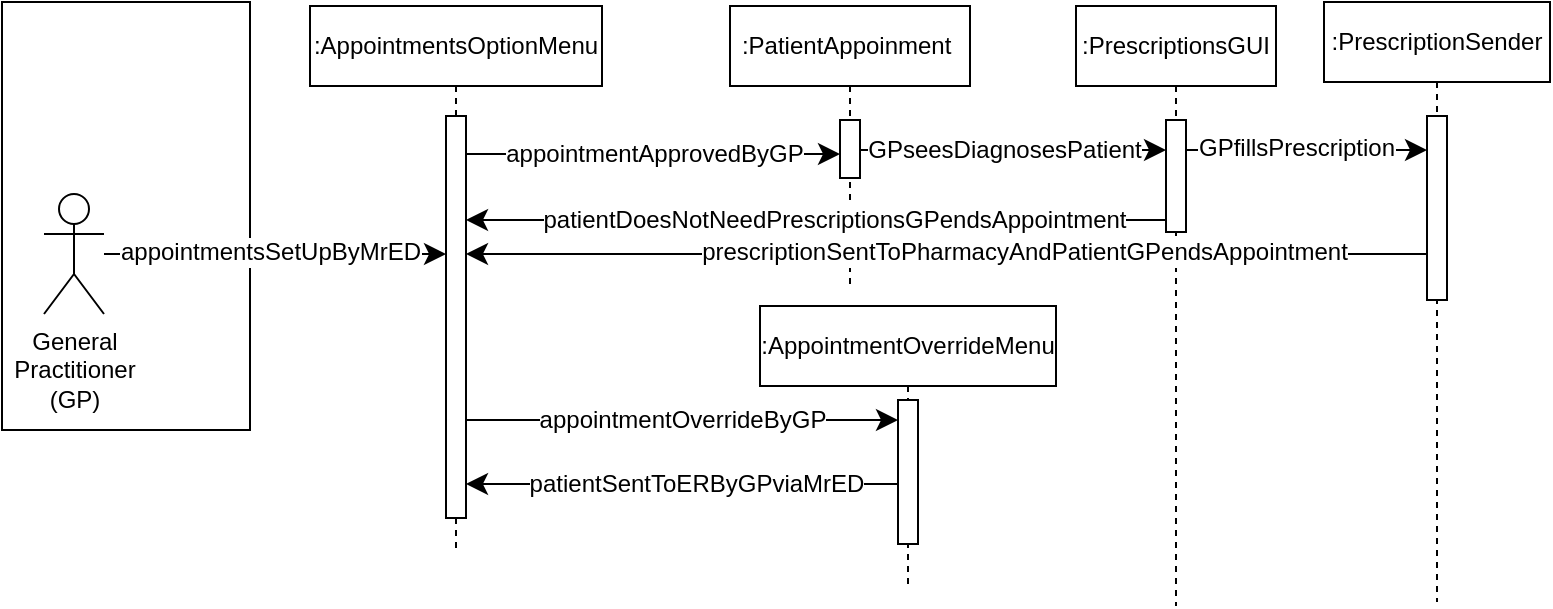 <mxfile version="24.7.17">
  <diagram name="Page-1" id="2YBvvXClWsGukQMizWep">
    <mxGraphModel dx="952" dy="597" grid="0" gridSize="10" guides="1" tooltips="1" connect="1" arrows="1" fold="1" page="1" pageScale="1" pageWidth="850" pageHeight="1100" background="#ffffff" math="0" shadow="0">
      <root>
        <mxCell id="0" />
        <mxCell id="1" parent="0" />
        <mxCell id="Gdo_oM0bwtRsMLy9Od3A-16" value="" style="rounded=0;whiteSpace=wrap;html=1;" parent="1" vertex="1">
          <mxGeometry x="9" y="39" width="124" height="214" as="geometry" />
        </mxCell>
        <mxCell id="aM9ryv3xv72pqoxQDRHE-1" value=":AppointmentsOptionMenu" style="shape=umlLifeline;perimeter=lifelinePerimeter;whiteSpace=wrap;html=1;container=0;dropTarget=0;collapsible=0;recursiveResize=0;outlineConnect=0;portConstraint=eastwest;newEdgeStyle={&quot;edgeStyle&quot;:&quot;elbowEdgeStyle&quot;,&quot;elbow&quot;:&quot;vertical&quot;,&quot;curved&quot;:0,&quot;rounded&quot;:0};" parent="1" vertex="1">
          <mxGeometry x="163" y="41" width="146" height="274" as="geometry" />
        </mxCell>
        <mxCell id="aM9ryv3xv72pqoxQDRHE-2" value="" style="html=1;points=[];perimeter=orthogonalPerimeter;outlineConnect=0;targetShapes=umlLifeline;portConstraint=eastwest;newEdgeStyle={&quot;edgeStyle&quot;:&quot;elbowEdgeStyle&quot;,&quot;elbow&quot;:&quot;vertical&quot;,&quot;curved&quot;:0,&quot;rounded&quot;:0};" parent="aM9ryv3xv72pqoxQDRHE-1" vertex="1">
          <mxGeometry x="68" y="55" width="10" height="201" as="geometry" />
        </mxCell>
        <mxCell id="aM9ryv3xv72pqoxQDRHE-5" value=":PatientAppoinment&amp;nbsp;" style="shape=umlLifeline;perimeter=lifelinePerimeter;whiteSpace=wrap;html=1;container=0;dropTarget=0;collapsible=0;recursiveResize=0;outlineConnect=0;portConstraint=eastwest;newEdgeStyle={&quot;edgeStyle&quot;:&quot;elbowEdgeStyle&quot;,&quot;elbow&quot;:&quot;vertical&quot;,&quot;curved&quot;:0,&quot;rounded&quot;:0};" parent="1" vertex="1">
          <mxGeometry x="373" y="41" width="120" height="141" as="geometry" />
        </mxCell>
        <mxCell id="aM9ryv3xv72pqoxQDRHE-6" value="" style="html=1;points=[];perimeter=orthogonalPerimeter;outlineConnect=0;targetShapes=umlLifeline;portConstraint=eastwest;newEdgeStyle={&quot;edgeStyle&quot;:&quot;elbowEdgeStyle&quot;,&quot;elbow&quot;:&quot;vertical&quot;,&quot;curved&quot;:0,&quot;rounded&quot;:0};" parent="aM9ryv3xv72pqoxQDRHE-5" vertex="1">
          <mxGeometry x="55" y="57" width="10" height="29" as="geometry" />
        </mxCell>
        <mxCell id="Gdo_oM0bwtRsMLy9Od3A-2" value="appointmentsSetUpByMrED" style="edgeStyle=none;curved=1;rounded=0;orthogonalLoop=1;jettySize=auto;html=1;fontSize=12;startSize=8;endSize=8;" parent="1" source="Gdo_oM0bwtRsMLy9Od3A-1" target="aM9ryv3xv72pqoxQDRHE-2" edge="1">
          <mxGeometry x="-0.029" y="1" relative="1" as="geometry">
            <mxPoint as="offset" />
          </mxGeometry>
        </mxCell>
        <mxCell id="Gdo_oM0bwtRsMLy9Od3A-1" value="&lt;span style=&quot;font-size: 12px;&quot;&gt;General&lt;/span&gt;&lt;div&gt;&lt;span style=&quot;font-size: 12px;&quot;&gt;Practitioner&lt;/span&gt;&lt;br&gt;&lt;/div&gt;&lt;div&gt;&lt;span style=&quot;font-size: 12px;&quot;&gt;(GP)&lt;/span&gt;&lt;/div&gt;" style="shape=umlActor;verticalLabelPosition=bottom;verticalAlign=top;html=1;outlineConnect=0;" parent="1" vertex="1">
          <mxGeometry x="30" y="135" width="30" height="60" as="geometry" />
        </mxCell>
        <mxCell id="Gdo_oM0bwtRsMLy9Od3A-3" value=":AppointmentOverrideMenu" style="shape=umlLifeline;perimeter=lifelinePerimeter;whiteSpace=wrap;html=1;container=0;dropTarget=0;collapsible=0;recursiveResize=0;outlineConnect=0;portConstraint=eastwest;newEdgeStyle={&quot;edgeStyle&quot;:&quot;elbowEdgeStyle&quot;,&quot;elbow&quot;:&quot;vertical&quot;,&quot;curved&quot;:0,&quot;rounded&quot;:0};" parent="1" vertex="1">
          <mxGeometry x="388" y="191" width="148" height="142" as="geometry" />
        </mxCell>
        <mxCell id="Gdo_oM0bwtRsMLy9Od3A-4" value="" style="html=1;points=[];perimeter=orthogonalPerimeter;outlineConnect=0;targetShapes=umlLifeline;portConstraint=eastwest;newEdgeStyle={&quot;edgeStyle&quot;:&quot;elbowEdgeStyle&quot;,&quot;elbow&quot;:&quot;vertical&quot;,&quot;curved&quot;:0,&quot;rounded&quot;:0};" parent="Gdo_oM0bwtRsMLy9Od3A-3" vertex="1">
          <mxGeometry x="69" y="47" width="10" height="72" as="geometry" />
        </mxCell>
        <mxCell id="Gdo_oM0bwtRsMLy9Od3A-5" value="appointmentOverrideByGP" style="edgeStyle=elbowEdgeStyle;curved=0;rounded=0;orthogonalLoop=1;jettySize=auto;html=1;elbow=vertical;fontSize=12;startSize=8;endSize=8;" parent="1" source="aM9ryv3xv72pqoxQDRHE-2" target="Gdo_oM0bwtRsMLy9Od3A-4" edge="1">
          <mxGeometry relative="1" as="geometry">
            <Array as="points">
              <mxPoint x="349" y="248" />
            </Array>
          </mxGeometry>
        </mxCell>
        <mxCell id="Gdo_oM0bwtRsMLy9Od3A-6" style="edgeStyle=elbowEdgeStyle;curved=0;rounded=0;orthogonalLoop=1;jettySize=auto;html=1;elbow=vertical;fontSize=12;startSize=8;endSize=8;" parent="1" source="Gdo_oM0bwtRsMLy9Od3A-4" target="aM9ryv3xv72pqoxQDRHE-2" edge="1">
          <mxGeometry relative="1" as="geometry">
            <Array as="points">
              <mxPoint x="313" y="280" />
            </Array>
          </mxGeometry>
        </mxCell>
        <mxCell id="Gdo_oM0bwtRsMLy9Od3A-7" value="patientSentToERByGPviaMrED" style="edgeLabel;html=1;align=center;verticalAlign=middle;resizable=0;points=[];fontSize=12;" parent="Gdo_oM0bwtRsMLy9Od3A-6" vertex="1" connectable="0">
          <mxGeometry x="-0.242" relative="1" as="geometry">
            <mxPoint x="-19" as="offset" />
          </mxGeometry>
        </mxCell>
        <mxCell id="Gdo_oM0bwtRsMLy9Od3A-9" value="appointmentApprovedByGP" style="edgeStyle=elbowEdgeStyle;curved=0;rounded=0;orthogonalLoop=1;jettySize=auto;html=1;elbow=vertical;fontSize=12;startSize=8;endSize=8;" parent="1" source="aM9ryv3xv72pqoxQDRHE-2" target="aM9ryv3xv72pqoxQDRHE-6" edge="1">
          <mxGeometry relative="1" as="geometry">
            <Array as="points">
              <mxPoint x="365" y="115" />
            </Array>
          </mxGeometry>
        </mxCell>
        <mxCell id="Gdo_oM0bwtRsMLy9Od3A-13" value=":PrescriptionsGUI" style="shape=umlLifeline;perimeter=lifelinePerimeter;whiteSpace=wrap;html=1;container=0;dropTarget=0;collapsible=0;recursiveResize=0;outlineConnect=0;portConstraint=eastwest;newEdgeStyle={&quot;edgeStyle&quot;:&quot;elbowEdgeStyle&quot;,&quot;elbow&quot;:&quot;vertical&quot;,&quot;curved&quot;:0,&quot;rounded&quot;:0};" parent="1" vertex="1">
          <mxGeometry x="546" y="41" width="100" height="300" as="geometry" />
        </mxCell>
        <mxCell id="Gdo_oM0bwtRsMLy9Od3A-14" value="" style="html=1;points=[];perimeter=orthogonalPerimeter;outlineConnect=0;targetShapes=umlLifeline;portConstraint=eastwest;newEdgeStyle={&quot;edgeStyle&quot;:&quot;elbowEdgeStyle&quot;,&quot;elbow&quot;:&quot;vertical&quot;,&quot;curved&quot;:0,&quot;rounded&quot;:0};" parent="Gdo_oM0bwtRsMLy9Od3A-13" vertex="1">
          <mxGeometry x="45" y="57" width="10" height="56" as="geometry" />
        </mxCell>
        <mxCell id="nFOya2OpG1rb1wZ8DCrK-1" value="" style="edgeStyle=elbowEdgeStyle;curved=0;rounded=0;orthogonalLoop=1;jettySize=auto;html=1;elbow=vertical;fontSize=12;startSize=8;endSize=8;" parent="1" source="aM9ryv3xv72pqoxQDRHE-6" target="Gdo_oM0bwtRsMLy9Od3A-14" edge="1">
          <mxGeometry relative="1" as="geometry">
            <Array as="points">
              <mxPoint x="516" y="113" />
            </Array>
          </mxGeometry>
        </mxCell>
        <mxCell id="nFOya2OpG1rb1wZ8DCrK-2" value="GPseesDiagnosesPatient" style="edgeLabel;html=1;align=center;verticalAlign=middle;resizable=0;points=[];fontSize=12;" parent="nFOya2OpG1rb1wZ8DCrK-1" vertex="1" connectable="0">
          <mxGeometry x="0.39" y="1" relative="1" as="geometry">
            <mxPoint x="-35" y="1" as="offset" />
          </mxGeometry>
        </mxCell>
        <mxCell id="nFOya2OpG1rb1wZ8DCrK-3" style="edgeStyle=elbowEdgeStyle;curved=0;rounded=0;orthogonalLoop=1;jettySize=auto;html=1;elbow=vertical;fontSize=12;startSize=8;endSize=8;" parent="1" source="Gdo_oM0bwtRsMLy9Od3A-14" target="aM9ryv3xv72pqoxQDRHE-2" edge="1">
          <mxGeometry relative="1" as="geometry">
            <mxPoint x="592" y="162.8" as="sourcePoint" />
            <mxPoint x="242" y="162.8" as="targetPoint" />
            <Array as="points">
              <mxPoint x="417" y="148" />
            </Array>
          </mxGeometry>
        </mxCell>
        <mxCell id="nFOya2OpG1rb1wZ8DCrK-4" value="patientDoesNotNeedPrescriptionsGPendsAppointment" style="edgeLabel;html=1;align=center;verticalAlign=middle;resizable=0;points=[];fontSize=12;" parent="nFOya2OpG1rb1wZ8DCrK-3" vertex="1" connectable="0">
          <mxGeometry x="-0.14" relative="1" as="geometry">
            <mxPoint x="-16" as="offset" />
          </mxGeometry>
        </mxCell>
        <mxCell id="nFOya2OpG1rb1wZ8DCrK-5" value=":PrescriptionSender" style="shape=umlLifeline;perimeter=lifelinePerimeter;whiteSpace=wrap;html=1;container=0;dropTarget=0;collapsible=0;recursiveResize=0;outlineConnect=0;portConstraint=eastwest;newEdgeStyle={&quot;edgeStyle&quot;:&quot;elbowEdgeStyle&quot;,&quot;elbow&quot;:&quot;vertical&quot;,&quot;curved&quot;:0,&quot;rounded&quot;:0};" parent="1" vertex="1">
          <mxGeometry x="670" y="39" width="113" height="300" as="geometry" />
        </mxCell>
        <mxCell id="nFOya2OpG1rb1wZ8DCrK-6" value="" style="html=1;points=[];perimeter=orthogonalPerimeter;outlineConnect=0;targetShapes=umlLifeline;portConstraint=eastwest;newEdgeStyle={&quot;edgeStyle&quot;:&quot;elbowEdgeStyle&quot;,&quot;elbow&quot;:&quot;vertical&quot;,&quot;curved&quot;:0,&quot;rounded&quot;:0};" parent="nFOya2OpG1rb1wZ8DCrK-5" vertex="1">
          <mxGeometry x="51.5" y="57" width="10" height="92" as="geometry" />
        </mxCell>
        <mxCell id="nFOya2OpG1rb1wZ8DCrK-7" value="" style="edgeStyle=elbowEdgeStyle;curved=0;rounded=0;orthogonalLoop=1;jettySize=auto;html=1;elbow=vertical;fontSize=12;startSize=8;endSize=8;" parent="1" source="Gdo_oM0bwtRsMLy9Od3A-14" target="nFOya2OpG1rb1wZ8DCrK-6" edge="1">
          <mxGeometry relative="1" as="geometry">
            <Array as="points">
              <mxPoint x="656" y="113" />
            </Array>
          </mxGeometry>
        </mxCell>
        <mxCell id="nFOya2OpG1rb1wZ8DCrK-8" value="GPfillsPrescription" style="edgeLabel;html=1;align=center;verticalAlign=middle;resizable=0;points=[];fontSize=12;" parent="nFOya2OpG1rb1wZ8DCrK-7" vertex="1" connectable="0">
          <mxGeometry x="-0.152" y="-1" relative="1" as="geometry">
            <mxPoint x="4" y="-2" as="offset" />
          </mxGeometry>
        </mxCell>
        <mxCell id="qLsoPe__b-ESW1TOB0B3-1" style="edgeStyle=elbowEdgeStyle;curved=0;rounded=0;orthogonalLoop=1;jettySize=auto;html=1;elbow=vertical;fontSize=12;startSize=8;endSize=8;" parent="1" source="nFOya2OpG1rb1wZ8DCrK-6" target="aM9ryv3xv72pqoxQDRHE-2" edge="1">
          <mxGeometry relative="1" as="geometry">
            <Array as="points">
              <mxPoint x="486" y="165" />
            </Array>
          </mxGeometry>
        </mxCell>
        <mxCell id="yLsSPrwYrWI-TgyghVi2-1" value="prescriptionSentToPharmacyAndPatientGPendsAppointment" style="edgeLabel;html=1;align=center;verticalAlign=middle;resizable=0;points=[];fontSize=12;" vertex="1" connectable="0" parent="qLsoPe__b-ESW1TOB0B3-1">
          <mxGeometry x="-0.162" y="-1" relative="1" as="geometry">
            <mxPoint as="offset" />
          </mxGeometry>
        </mxCell>
      </root>
    </mxGraphModel>
  </diagram>
</mxfile>
